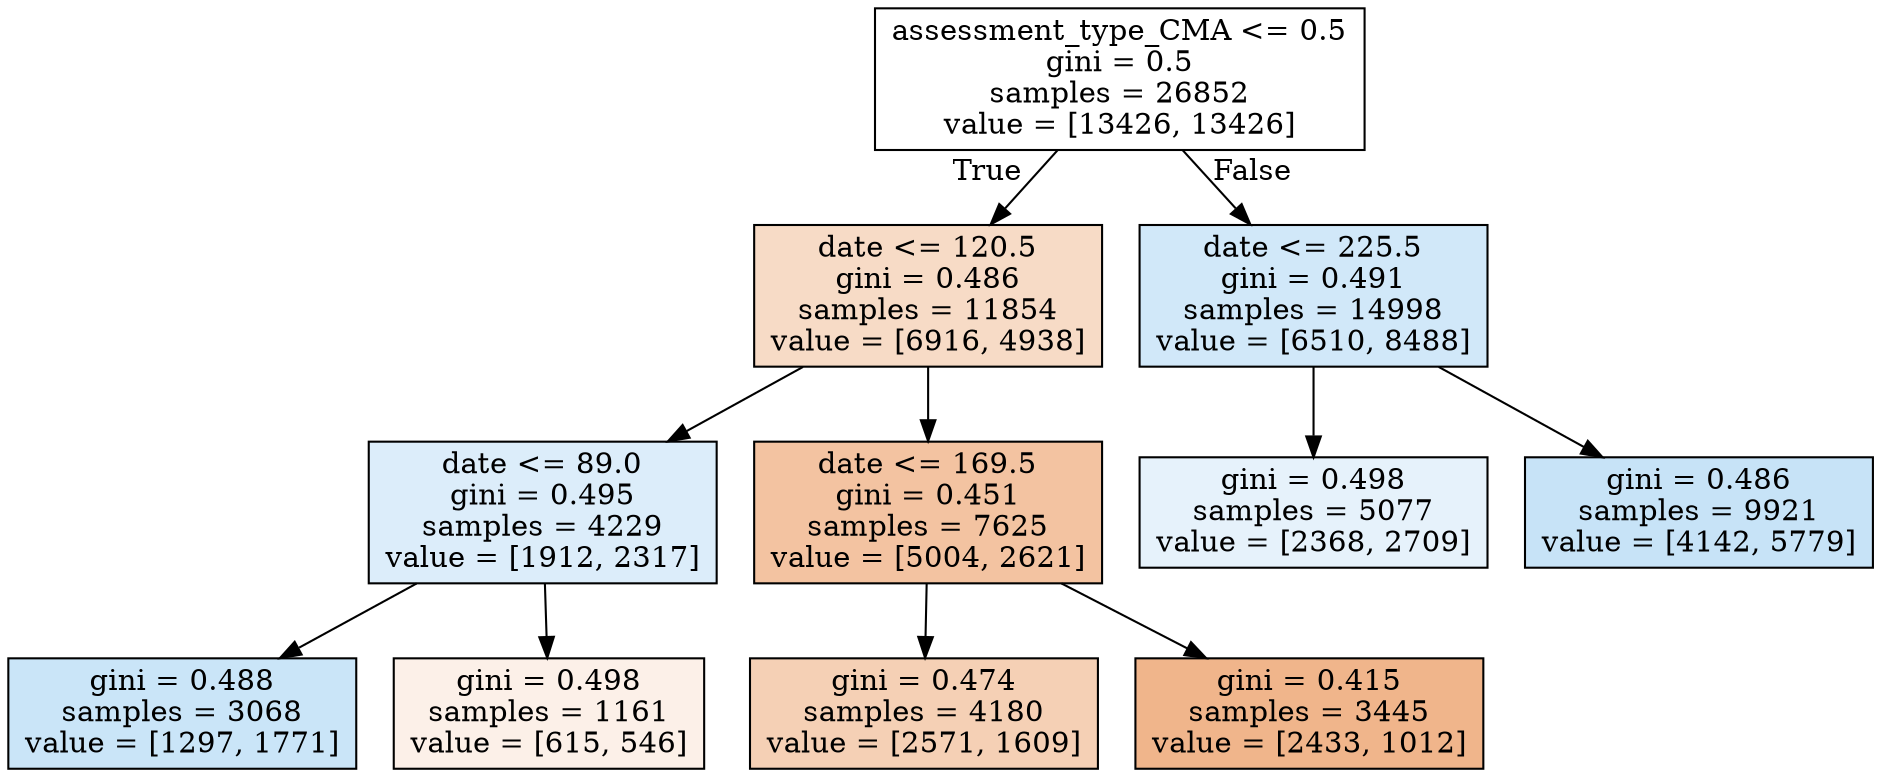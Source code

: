 digraph Tree {
node [shape=box, style="filled", color="black"] ;
0 [label="assessment_type_CMA <= 0.5\ngini = 0.5\nsamples = 26852\nvalue = [13426, 13426]", fillcolor="#e5813900"] ;
1 [label="date <= 120.5\ngini = 0.486\nsamples = 11854\nvalue = [6916, 4938]", fillcolor="#e5813949"] ;
0 -> 1 [labeldistance=2.5, labelangle=45, headlabel="True"] ;
2 [label="date <= 89.0\ngini = 0.495\nsamples = 4229\nvalue = [1912, 2317]", fillcolor="#399de52d"] ;
1 -> 2 ;
3 [label="gini = 0.488\nsamples = 3068\nvalue = [1297, 1771]", fillcolor="#399de544"] ;
2 -> 3 ;
4 [label="gini = 0.498\nsamples = 1161\nvalue = [615, 546]", fillcolor="#e581391d"] ;
2 -> 4 ;
5 [label="date <= 169.5\ngini = 0.451\nsamples = 7625\nvalue = [5004, 2621]", fillcolor="#e5813979"] ;
1 -> 5 ;
6 [label="gini = 0.474\nsamples = 4180\nvalue = [2571, 1609]", fillcolor="#e581395f"] ;
5 -> 6 ;
7 [label="gini = 0.415\nsamples = 3445\nvalue = [2433, 1012]", fillcolor="#e5813995"] ;
5 -> 7 ;
8 [label="date <= 225.5\ngini = 0.491\nsamples = 14998\nvalue = [6510, 8488]", fillcolor="#399de53b"] ;
0 -> 8 [labeldistance=2.5, labelangle=-45, headlabel="False"] ;
9 [label="gini = 0.498\nsamples = 5077\nvalue = [2368, 2709]", fillcolor="#399de520"] ;
8 -> 9 ;
10 [label="gini = 0.486\nsamples = 9921\nvalue = [4142, 5779]", fillcolor="#399de548"] ;
8 -> 10 ;
}
